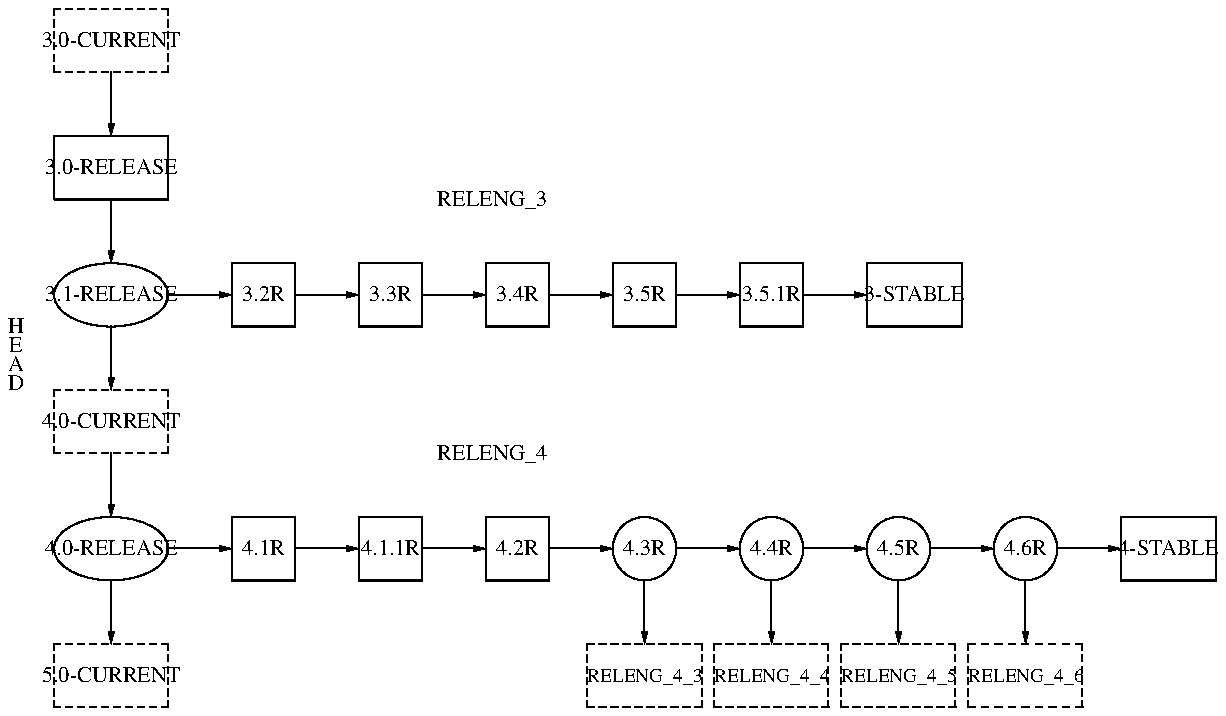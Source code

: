 .\" -*- nroff -*-
.\" 
.\"    The FreeBSD Documentation Project
.\"    The FreeBSD French Documentation Project
.\" $FreeBSD$
.\" $Id$
.\" Original Revision : 1.4

.PS 6

HEAD_3:
	box width .9 "\s-23.0-CURRENT\s+2" dashed

	line -> down from HEAD_3.s
RELENG_3_0_0_RELEASE:
	box width .9 "\s-23.0-RELEASE\s+2"
	move right 3
	"\s-2RELENG_3\s+2"

	line -> down from RELENG_3_0_0_RELEASE.s
RELENG_3_1_0_RELEASE:
	ellipse width .9 "\s-23.1-RELEASE\s+2"
	move left .75
	"\s-2H\s+2"
	move down .15
	"\s-2E\s+2"
	move down .15
	"\s-2A\s+2"
	move down .15
	"\s-2D\s+2"

	line -> right from RELENG_3_1_0_RELEASE.e
RELENG_3_2_0_RELEASE:
	box width .5 "\s-23.2R\s+2"

	line -> right from RELENG_3_2_0_RELEASE.e
RELENG_3_3_0_RELEASE:
	box width .5 "\s-23.3R\s+2"

	line -> right from RELENG_3_3_0_RELEASE.e
RELENG_3_4_0_RELEASE:
	box width .5 "\s-23.4R\s+2"

	line -> right from RELENG_3_4_0_RELEASE.e
RELENG_3_5_0_RELEASE:
	box width .5 "\s-23.5R\s+2"

	line -> right from RELENG_3_5_0_RELEASE.e
RELENG_3_5_1_RELEASE:
	box width .5 "\s-23.5.1R\s+2"

	line -> right from RELENG_3_5_1_RELEASE.e
RELENG_3:
	box "\s-23-STABLE\s+2"

	line -> down from RELENG_3_1_0_RELEASE.s
HEAD_4:
	box width .9 "\s-24.0-CURRENT\s+2" dashed
	move right 3
	"\s-2RELENG_4\s+2"

	line -> down from HEAD_4.s
RELENG_4_0_0_RELEASE:
	ellipse width .9 "\s-24.0-RELEASE\s+2"

	line -> right from RELENG_4_0_0_RELEASE.e
RELENG_4_1_0_RELEASE:
	box width .5 "\s-24.1R\s+2"

	line -> right from RELENG_4_1_0_RELEASE.e
RELENG_4_1_1_RELEASE:
	box width .5 "\s-24.1.1R\s+2"

	line -> right from RELENG_4_1_1_RELEASE.e
RELENG_4_2_0_RELEASE:
	box width .5 "\s-24.2R\s+2"

	line -> right from RELENG_4_2_0_RELEASE.e
RELENG_4_3_0_RELEASE:
	ellipse width .5 "\s-24.3R\s+2"

	line -> down from RELENG_4_3_0_RELEASE.s
RELENG_4_3:
	box width .9 "\s-3RELENG_4_3\s+3" dashed

	line -> right from RELENG_4_3_0_RELEASE.e
RELENG_4_4_0_RELEASE:
	ellipse width .5 "\s-24.4R\s+2"

	line -> down from RELENG_4_4_0_RELEASE.s
RELENG_4_4:
	box width .9 "\s-3RELENG_4_4\s+3" dashed

	line -> right from RELENG_4_4_0_RELEASE.e
RELENG_4_5_0_RELEASE:
	ellipse width .5 "\s-24.5R\s+2"

	line -> down from RELENG_4_5_0_RELEASE.s
RELENG_4_5:
	box width .9 "\s-3RELENG_4_5\s+3" dashed

	line -> right from RELENG_4_5_0_RELEASE.e
RELENG_4_6_0_RELEASE:
	ellipse width .5 "\s-24.6R\s+2"

	line -> down from RELENG_4_6_0_RELEASE.s
RELENG_4_6:
	box width .9 "\s-3RELENG_4_6\s+3" dashed

	line -> right from RELENG_4_6_0_RELEASE.e
RELENG_4:box "\s-24-STABLE\s+2"

	line -> down from RELENG_4_0_0_RELEASE.s
HEAD_5:
	box width .9 "\s-25.0-CURRENT\s+2" dashed

.PE
